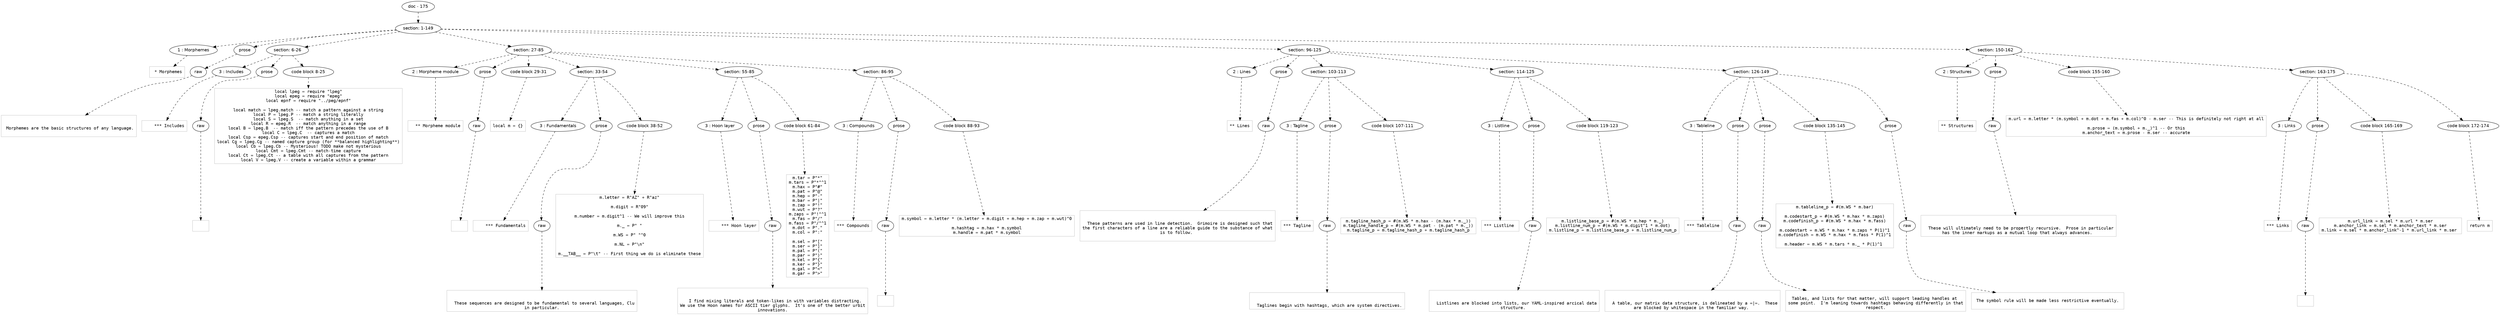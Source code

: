 digraph hierarchy {

node [fontname=Helvetica]
edge [style=dashed]

doc_0 [label="doc - 175"]


doc_0 -> { section_1}
{rank=same; section_1}

section_1 [label="section: 1-149"]


section_1 -> { header_2 prose_3 section_4 section_5 section_6 section_7}
{rank=same; header_2 prose_3 section_4 section_5 section_6 section_7}

header_2 [label="1 : Morphemes"]

prose_3 [label="prose"]

section_4 [label="section: 6-26"]

section_5 [label="section: 27-85"]

section_6 [label="section: 96-125"]

section_7 [label="section: 150-162"]


header_2 -> leaf_8
leaf_8  [color=Gray,shape=rectangle,fontname=Inconsolata,label=" * Morphemes"]
prose_3 -> { raw_9}
{rank=same; raw_9}

raw_9 [label="raw"]


raw_9 -> leaf_10
leaf_10  [color=Gray,shape=rectangle,fontname=Inconsolata,label="

 Morphemes are the basic structures of any language.

"]
section_4 -> { header_11 prose_12 codeblock_13}
{rank=same; header_11 prose_12 codeblock_13}

header_11 [label="3 : Includes"]

prose_12 [label="prose"]

codeblock_13 [label="code block 8-25"]


header_11 -> leaf_14
leaf_14  [color=Gray,shape=rectangle,fontname=Inconsolata,label="    *** Includes"]
prose_12 -> { raw_15}
{rank=same; raw_15}

raw_15 [label="raw"]


raw_15 -> leaf_16
leaf_16  [color=Gray,shape=rectangle,fontname=Inconsolata,label="
"]
codeblock_13 -> leaf_17
leaf_17  [color=Gray,shape=rectangle,fontname=Inconsolata,label="local lpeg = require \"lpeg\"
local epeg = require \"epeg\"
local epnf = require \"../peg/epnf\"

local match = lpeg.match -- match a pattern against a string
local P = lpeg.P -- match a string literally
local S = lpeg.S  -- match anything in a set
local R = epeg.R  -- match anything in a range
local B = lpeg.B  -- match iff the pattern precedes the use of B
local C = lpeg.C  -- captures a match
local Csp = epeg.Csp -- captures start and end position of match
local Cg = lpeg.Cg -- named capture group (for **balanced highlighting**)
local Cb = lpeg.Cb -- Mysterious! TODO make not mysterious
local Cmt = lpeg.Cmt -- match-time capture
local Ct = lpeg.Ct -- a table with all captures from the pattern
local V = lpeg.V -- create a variable within a grammar"]
section_5 -> { header_18 prose_19 codeblock_20 section_21 section_22 section_23}
{rank=same; header_18 prose_19 codeblock_20 section_21 section_22 section_23}

header_18 [label="2 : Morpheme module"]

prose_19 [label="prose"]

codeblock_20 [label="code block 29-31"]

section_21 [label="section: 33-54"]

section_22 [label="section: 55-85"]

section_23 [label="section: 86-95"]


header_18 -> leaf_24
leaf_24  [color=Gray,shape=rectangle,fontname=Inconsolata,label="  ** Morpheme module"]
prose_19 -> { raw_25}
{rank=same; raw_25}

raw_25 [label="raw"]


raw_25 -> leaf_26
leaf_26  [color=Gray,shape=rectangle,fontname=Inconsolata,label="
"]
codeblock_20 -> leaf_27
leaf_27  [color=Gray,shape=rectangle,fontname=Inconsolata,label="local m = {}"]
section_21 -> { header_28 prose_29 codeblock_30}
{rank=same; header_28 prose_29 codeblock_30}

header_28 [label="3 : Fundamentals"]

prose_29 [label="prose"]

codeblock_30 [label="code block 38-52"]


header_28 -> leaf_31
leaf_31  [color=Gray,shape=rectangle,fontname=Inconsolata,label="    *** Fundamentals"]
prose_29 -> { raw_32}
{rank=same; raw_32}

raw_32 [label="raw"]


raw_32 -> leaf_33
leaf_33  [color=Gray,shape=rectangle,fontname=Inconsolata,label="

  These sequences are designed to be fundamental to several languages, Clu
in particular.
"]
codeblock_30 -> leaf_34
leaf_34  [color=Gray,shape=rectangle,fontname=Inconsolata,label="m.letter = R\"AZ\" + R\"az\"

m.digit = R\"09\"

m.number = m.digit^1 -- We will improve this

m._ = P\" \"

m.WS = P\" \"^0

m.NL = P\"\\n\"

m.__TAB__ = P\"\\t\" -- First thing we do is eliminate these"]
section_22 -> { header_35 prose_36 codeblock_37}
{rank=same; header_35 prose_36 codeblock_37}

header_35 [label="3 : Hoon layer"]

prose_36 [label="prose"]

codeblock_37 [label="code block 61-84"]


header_35 -> leaf_38
leaf_38  [color=Gray,shape=rectangle,fontname=Inconsolata,label="    *** Hoon layer"]
prose_36 -> { raw_39}
{rank=same; raw_39}

raw_39 [label="raw"]


raw_39 -> leaf_40
leaf_40  [color=Gray,shape=rectangle,fontname=Inconsolata,label="

  I find mixing literals and token-likes in with variables distracting.
We use the Hoon names for ASCII tier glyphs.  It's one of the better urbit
innovations.
"]
codeblock_37 -> leaf_41
leaf_41  [color=Gray,shape=rectangle,fontname=Inconsolata,label="m.tar = P\"*\"
m.tars = P\"*\"^1
m.hax = P\"#\"
m.pat = P\"@\"
m.hep = P\"-\"
m.bar = P\"|\"
m.zap = P\"!\"
m.wut = P\"?\"
m.zaps = P\"!\"^1
m.fas = P\"/\"
m.fass = P\"/\"^1
m.dot = P\".\"
m.col = P\":\"

m.sel = P\"[\"
m.ser = P\"]\"
m.pal = P\"(\"
m.par = P\")\"
m.kel = P\"{\"
m.ker = P\"}\"
m.gal = P\"<\"
m.gar = P\">\""]
section_23 -> { header_42 prose_43 codeblock_44}
{rank=same; header_42 prose_43 codeblock_44}

header_42 [label="3 : Compounds"]

prose_43 [label="prose"]

codeblock_44 [label="code block 88-93"]


header_42 -> leaf_45
leaf_45  [color=Gray,shape=rectangle,fontname=Inconsolata,label="*** Compounds"]
prose_43 -> { raw_46}
{rank=same; raw_46}

raw_46 [label="raw"]


raw_46 -> leaf_47
leaf_47  [color=Gray,shape=rectangle,fontname=Inconsolata,label="
"]
codeblock_44 -> leaf_48
leaf_48  [color=Gray,shape=rectangle,fontname=Inconsolata,label="m.symbol = m.letter * (m.letter + m.digit + m.hep + m.zap + m.wut)^0

m.hashtag = m.hax * m.symbol
m.handle = m.pat * m.symbol"]
section_6 -> { header_49 prose_50 section_51 section_52 section_53}
{rank=same; header_49 prose_50 section_51 section_52 section_53}

header_49 [label="2 : Lines"]

prose_50 [label="prose"]

section_51 [label="section: 103-113"]

section_52 [label="section: 114-125"]

section_53 [label="section: 126-149"]


header_49 -> leaf_54
leaf_54  [color=Gray,shape=rectangle,fontname=Inconsolata,label="** Lines"]
prose_50 -> { raw_55}
{rank=same; raw_55}

raw_55 [label="raw"]


raw_55 -> leaf_56
leaf_56  [color=Gray,shape=rectangle,fontname=Inconsolata,label="

  These patterns are used in line detection.  Grimoire is designed such that
the first characters of a line are a reliable guide to the substance of what
is to follow. 

"]
section_51 -> { header_57 prose_58 codeblock_59}
{rank=same; header_57 prose_58 codeblock_59}

header_57 [label="3 : Tagline"]

prose_58 [label="prose"]

codeblock_59 [label="code block 107-111"]


header_57 -> leaf_60
leaf_60  [color=Gray,shape=rectangle,fontname=Inconsolata,label="*** Tagline"]
prose_58 -> { raw_61}
{rank=same; raw_61}

raw_61 [label="raw"]


raw_61 -> leaf_62
leaf_62  [color=Gray,shape=rectangle,fontname=Inconsolata,label="

  Taglines begin with hashtags, which are system directives.
"]
codeblock_59 -> leaf_63
leaf_63  [color=Gray,shape=rectangle,fontname=Inconsolata,label="m.tagline_hash_p = #(m.WS * m.hax - (m.hax * m._))
m.tagline_handle_p = #(m.WS * m.pat - (m.pat * m._))
m.tagline_p = m.tagline_hash_p + m.tagline_hash_p"]
section_52 -> { header_64 prose_65 codeblock_66}
{rank=same; header_64 prose_65 codeblock_66}

header_64 [label="3 : Listline "]

prose_65 [label="prose"]

codeblock_66 [label="code block 119-123"]


header_64 -> leaf_67
leaf_67  [color=Gray,shape=rectangle,fontname=Inconsolata,label="*** Listline "]
prose_65 -> { raw_68}
{rank=same; raw_68}

raw_68 [label="raw"]


raw_68 -> leaf_69
leaf_69  [color=Gray,shape=rectangle,fontname=Inconsolata,label="

  Listlines are blocked into lists, our YAML-inspired arcical data
structure. 
"]
codeblock_66 -> leaf_70
leaf_70  [color=Gray,shape=rectangle,fontname=Inconsolata,label="m.listline_base_p = #(m.WS * m.hep * m._)
m.listline_num_p = #(m.WS * m.digit^1 * m.dot)
m.listline_p = m.listline_base_p + m.listline_num_p"]
section_53 -> { header_71 prose_72 prose_73 codeblock_74 prose_75}
{rank=same; header_71 prose_72 prose_73 codeblock_74 prose_75}

header_71 [label="3 : Tableline"]

prose_72 [label="prose"]

prose_73 [label="prose"]

codeblock_74 [label="code block 135-145"]

prose_75 [label="prose"]


header_71 -> leaf_76
leaf_76  [color=Gray,shape=rectangle,fontname=Inconsolata,label="*** Tableline"]
prose_72 -> { raw_77}
{rank=same; raw_77}

raw_77 [label="raw"]


raw_77 -> leaf_78
leaf_78  [color=Gray,shape=rectangle,fontname=Inconsolata,label="

  A table, our matrix data structure, is delineated by a =|=.  These
are blocked by whitespace in the familiar way. 
"]
prose_73 -> { raw_79}
{rank=same; raw_79}

raw_79 [label="raw"]


raw_79 -> leaf_80
leaf_80  [color=Gray,shape=rectangle,fontname=Inconsolata,label="
Tables, and lists for that matter, will support leading handles at 
some point.  I'm leaning towards hashtags behaving differently in that
respect.
"]
codeblock_74 -> leaf_81
leaf_81  [color=Gray,shape=rectangle,fontname=Inconsolata,label="m.tableline_p = #(m.WS * m.bar)

m.codestart_p = #(m.WS * m.hax * m.zaps)
m.codefinish_p = #(m.WS * m.hax * m.fass)

m.codestart = m.WS * m.hax * m.zaps * P(1)^1
m.codefinish = m.WS * m.hax * m.fass * P(1)^1

m.header = m.WS * m.tars * m._ * P(1)^1 "]
prose_75 -> { raw_82}
{rank=same; raw_82}

raw_82 [label="raw"]


raw_82 -> leaf_83
leaf_83  [color=Gray,shape=rectangle,fontname=Inconsolata,label="
 The symbol rule will be made less restrictive eventually. 

"]
section_7 -> { header_84 prose_85 codeblock_86 section_87}
{rank=same; header_84 prose_85 codeblock_86 section_87}

header_84 [label="2 : Structures"]

prose_85 [label="prose"]

codeblock_86 [label="code block 155-160"]

section_87 [label="section: 163-175"]


header_84 -> leaf_88
leaf_88  [color=Gray,shape=rectangle,fontname=Inconsolata,label="** Structures"]
prose_85 -> { raw_89}
{rank=same; raw_89}

raw_89 [label="raw"]


raw_89 -> leaf_90
leaf_90  [color=Gray,shape=rectangle,fontname=Inconsolata,label="

  These will ultimately need to be propertly recursive.  Prose in particular
has the inner markups as a mutual loop that always advances. 
"]
codeblock_86 -> leaf_91
leaf_91  [color=Gray,shape=rectangle,fontname=Inconsolata,label="m.url = m.letter * (m.symbol + m.dot + m.fas + m.col)^0 - m.ser -- This is definitely not right at all

m.prose = (m.symbol + m._)^1 -- Or this
m.anchor_text = m.prose - m.ser -- accurate"]
section_87 -> { header_92 prose_93 codeblock_94 codeblock_95}
{rank=same; header_92 prose_93 codeblock_94 codeblock_95}

header_92 [label="3 : Links"]

prose_93 [label="prose"]

codeblock_94 [label="code block 165-169"]

codeblock_95 [label="code block 172-174"]


header_92 -> leaf_96
leaf_96  [color=Gray,shape=rectangle,fontname=Inconsolata,label="*** Links"]
prose_93 -> { raw_97}
{rank=same; raw_97}

raw_97 [label="raw"]


raw_97 -> leaf_98
leaf_98  [color=Gray,shape=rectangle,fontname=Inconsolata,label="
"]
codeblock_94 -> leaf_99
leaf_99  [color=Gray,shape=rectangle,fontname=Inconsolata,label="m.url_link = m.sel * m.url * m.ser
m.anchor_link = m.sel * m.anchor_text * m.ser
m.link = m.sel * m.anchor_link^-1 * m.url_link * m.ser "]
codeblock_95 -> leaf_100
leaf_100  [color=Gray,shape=rectangle,fontname=Inconsolata,label="return m"]

}
